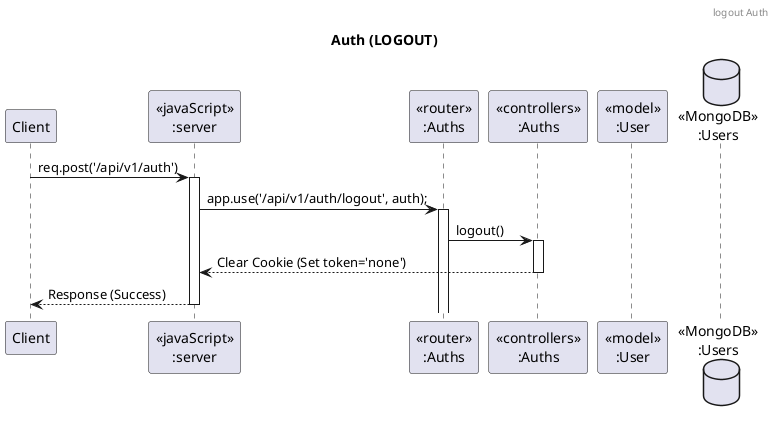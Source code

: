 @startuml Auth (logout)

header logout Auth
title "Auth (LOGOUT)"


participant "Client" as client
participant "<<javaScript>>\n:server" as server
participant "<<router>>\n:Auths" as routerAuths
participant "<<controllers>>\n:Auths" as controllersAuths
' participant "<<middleware>>\n:Auths" as middlewareAuths
participant "<<model>>\n:User" as modelUsers
database "<<MongoDB>>\n:Users" as UserDatabase


client->server ++:req.post('/api/v1/auth')
server->routerAuths ++:app.use('/api/v1/auth/logout', auth);
routerAuths -> controllersAuths ++: logout()
controllersAuths --> server --: Clear Cookie (Set token='none')
server --> client --: Response (Success)

@enduml